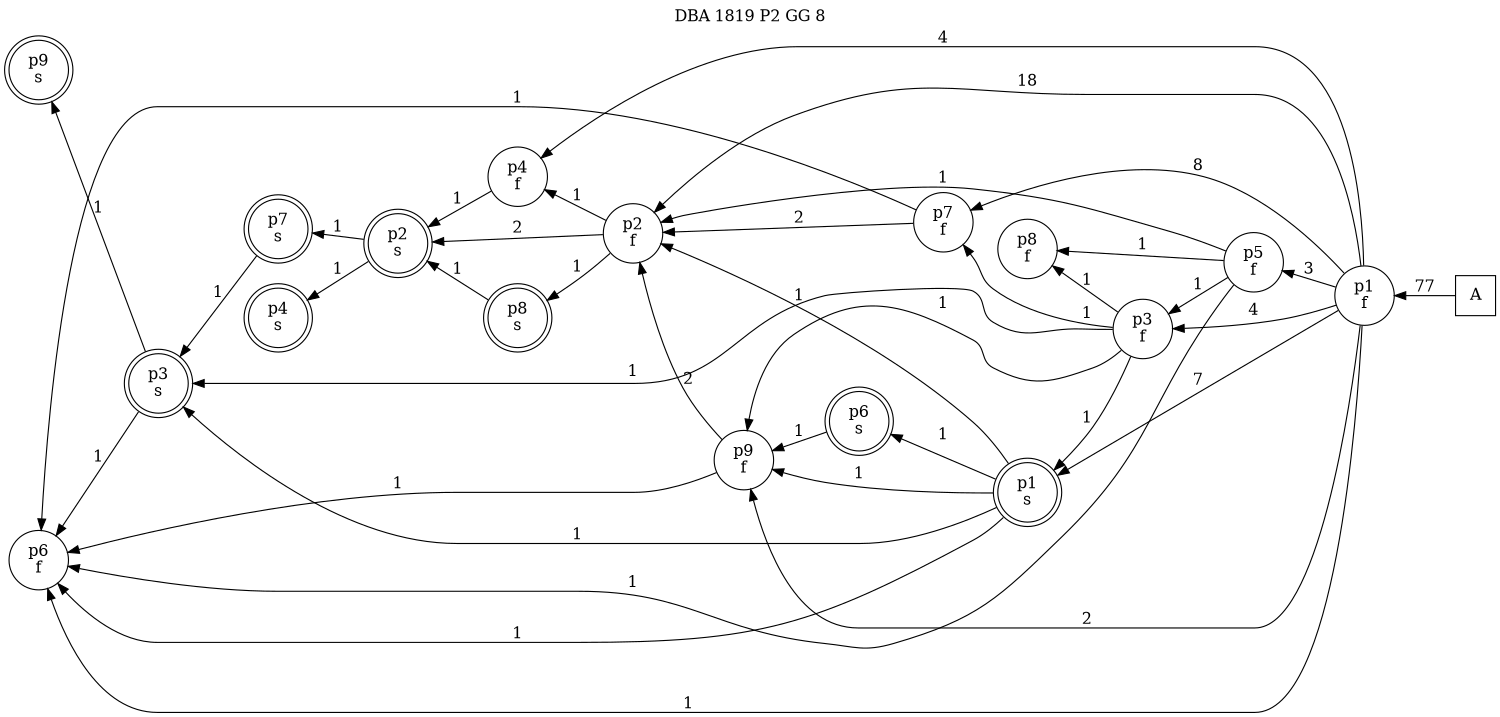 digraph DBA_1819_P2_GG_8_GOOD {
labelloc="tl"
label= " DBA 1819 P2 GG 8 "
rankdir="RL";
graph [ size=" 10 , 10 !"]

"A" [shape="square" label="A"]
"p1_f" [shape="circle" label="p1
f"]
"p2_f" [shape="circle" label="p2
f"]
"p7_f" [shape="circle" label="p7
f"]
"p5_f" [shape="circle" label="p5
f"]
"p6_f" [shape="circle" label="p6
f"]
"p9_f" [shape="circle" label="p9
f"]
"p3_f" [shape="circle" label="p3
f"]
"p4_f" [shape="circle" label="p4
f"]
"p8_f" [shape="circle" label="p8
f"]
"p2_s" [shape="doublecircle" label="p2
s"]
"p1_s" [shape="doublecircle" label="p1
s"]
"p3_s" [shape="doublecircle" label="p3
s"]
"p4_s" [shape="doublecircle" label="p4
s"]
"p6_s" [shape="doublecircle" label="p6
s"]
"p8_s" [shape="doublecircle" label="p8
s"]
"p7_s" [shape="doublecircle" label="p7
s"]
"p9_s" [shape="doublecircle" label="p9
s"]
"A" -> "p1_f" [ label=77]
"p1_f" -> "p2_f" [ label=18]
"p1_f" -> "p7_f" [ label=8]
"p1_f" -> "p5_f" [ label=3]
"p1_f" -> "p6_f" [ label=1]
"p1_f" -> "p9_f" [ label=2]
"p1_f" -> "p3_f" [ label=4]
"p1_f" -> "p4_f" [ label=4]
"p1_f" -> "p1_s" [ label=7]
"p2_f" -> "p4_f" [ label=1]
"p2_f" -> "p2_s" [ label=2]
"p2_f" -> "p8_s" [ label=1]
"p7_f" -> "p2_f" [ label=2]
"p7_f" -> "p6_f" [ label=1]
"p5_f" -> "p2_f" [ label=1]
"p5_f" -> "p6_f" [ label=1]
"p5_f" -> "p3_f" [ label=1]
"p5_f" -> "p8_f" [ label=1]
"p9_f" -> "p2_f" [ label=2]
"p9_f" -> "p6_f" [ label=1]
"p3_f" -> "p7_f" [ label=1]
"p3_f" -> "p9_f" [ label=1]
"p3_f" -> "p8_f" [ label=1]
"p3_f" -> "p1_s" [ label=1]
"p3_f" -> "p3_s" [ label=1]
"p4_f" -> "p2_s" [ label=1]
"p2_s" -> "p4_s" [ label=1]
"p2_s" -> "p7_s" [ label=1]
"p1_s" -> "p2_f" [ label=1]
"p1_s" -> "p6_f" [ label=1]
"p1_s" -> "p9_f" [ label=1]
"p1_s" -> "p3_s" [ label=1]
"p1_s" -> "p6_s" [ label=1]
"p3_s" -> "p6_f" [ label=1]
"p3_s" -> "p9_s" [ label=1]
"p6_s" -> "p9_f" [ label=1]
"p8_s" -> "p2_s" [ label=1]
"p7_s" -> "p3_s" [ label=1]
}
